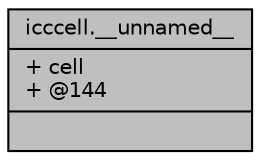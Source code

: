 digraph "icccell.__unnamed__"
{
 // INTERACTIVE_SVG=YES
  bgcolor="transparent";
  edge [fontname="Helvetica",fontsize="10",labelfontname="Helvetica",labelfontsize="10"];
  node [fontname="Helvetica",fontsize="10",shape=record];
  Node274 [label="{icccell.__unnamed__\n|+ cell\l+ @144\l|}",height=0.2,width=0.4,color="black", fillcolor="grey75", style="filled", fontcolor="black"];
}
